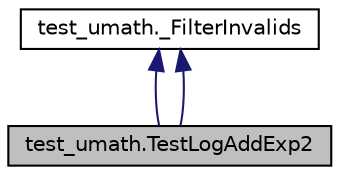 digraph "test_umath.TestLogAddExp2"
{
 // LATEX_PDF_SIZE
  edge [fontname="Helvetica",fontsize="10",labelfontname="Helvetica",labelfontsize="10"];
  node [fontname="Helvetica",fontsize="10",shape=record];
  Node1 [label="test_umath.TestLogAddExp2",height=0.2,width=0.4,color="black", fillcolor="grey75", style="filled", fontcolor="black",tooltip=" "];
  Node2 -> Node1 [dir="back",color="midnightblue",fontsize="10",style="solid",fontname="Helvetica"];
  Node2 [label="test_umath._FilterInvalids",height=0.2,width=0.4,color="black", fillcolor="white", style="filled",URL="$classtest__umath_1_1__FilterInvalids.html",tooltip=" "];
  Node2 -> Node1 [dir="back",color="midnightblue",fontsize="10",style="solid",fontname="Helvetica"];
}
